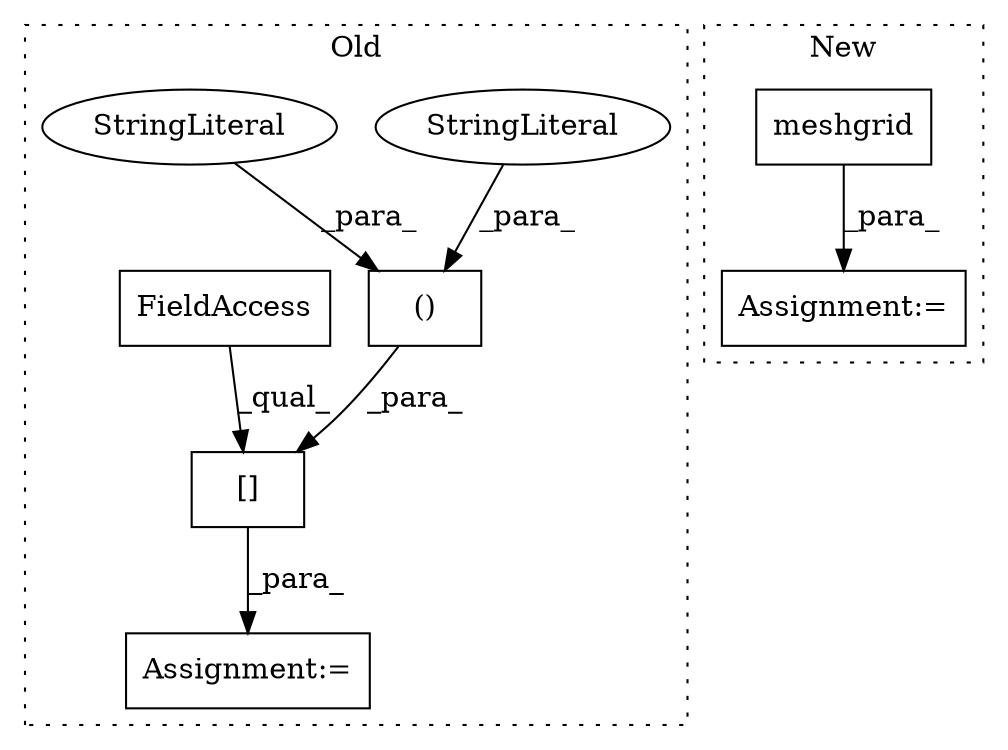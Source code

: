 digraph G {
subgraph cluster0 {
1 [label="[]" a="2" s="1843,1935" l="17,2" shape="box"];
3 [label="Assignment:=" a="7" s="1841" l="2" shape="box"];
5 [label="()" a="106" s="1860" l="75" shape="box"];
6 [label="StringLiteral" a="45" s="1904" l="31" shape="ellipse"];
7 [label="StringLiteral" a="45" s="1860" l="31" shape="ellipse"];
8 [label="FieldAccess" a="22" s="1843" l="11" shape="box"];
label = "Old";
style="dotted";
}
subgraph cluster1 {
2 [label="meshgrid" a="32" s="1877,1931" l="9,1" shape="box"];
4 [label="Assignment:=" a="7" s="1869" l="2" shape="box"];
label = "New";
style="dotted";
}
1 -> 3 [label="_para_"];
2 -> 4 [label="_para_"];
5 -> 1 [label="_para_"];
6 -> 5 [label="_para_"];
7 -> 5 [label="_para_"];
8 -> 1 [label="_qual_"];
}